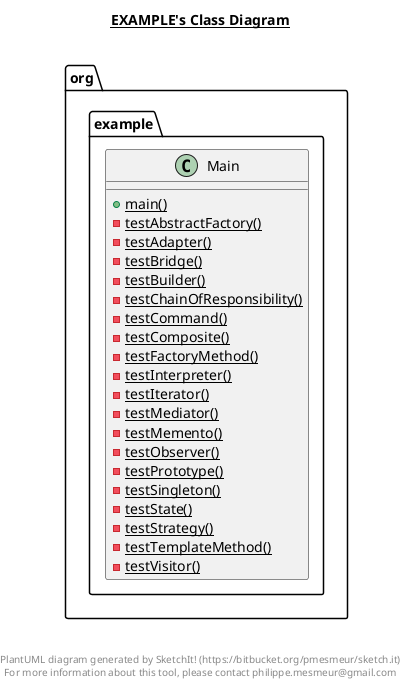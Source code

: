 @startuml

title __EXAMPLE's Class Diagram__\n

  namespace org.example {
    class org.example.Main {
        {static} + main()
        {static} - testAbstractFactory()
        {static} - testAdapter()
        {static} - testBridge()
        {static} - testBuilder()
        {static} - testChainOfResponsibility()
        {static} - testCommand()
        {static} - testComposite()
        {static} - testFactoryMethod()
        {static} - testInterpreter()
        {static} - testIterator()
        {static} - testMediator()
        {static} - testMemento()
        {static} - testObserver()
        {static} - testPrototype()
        {static} - testSingleton()
        {static} - testState()
        {static} - testStrategy()
        {static} - testTemplateMethod()
        {static} - testVisitor()
    }
  }
  



right footer


PlantUML diagram generated by SketchIt! (https://bitbucket.org/pmesmeur/sketch.it)
For more information about this tool, please contact philippe.mesmeur@gmail.com
endfooter

@enduml
